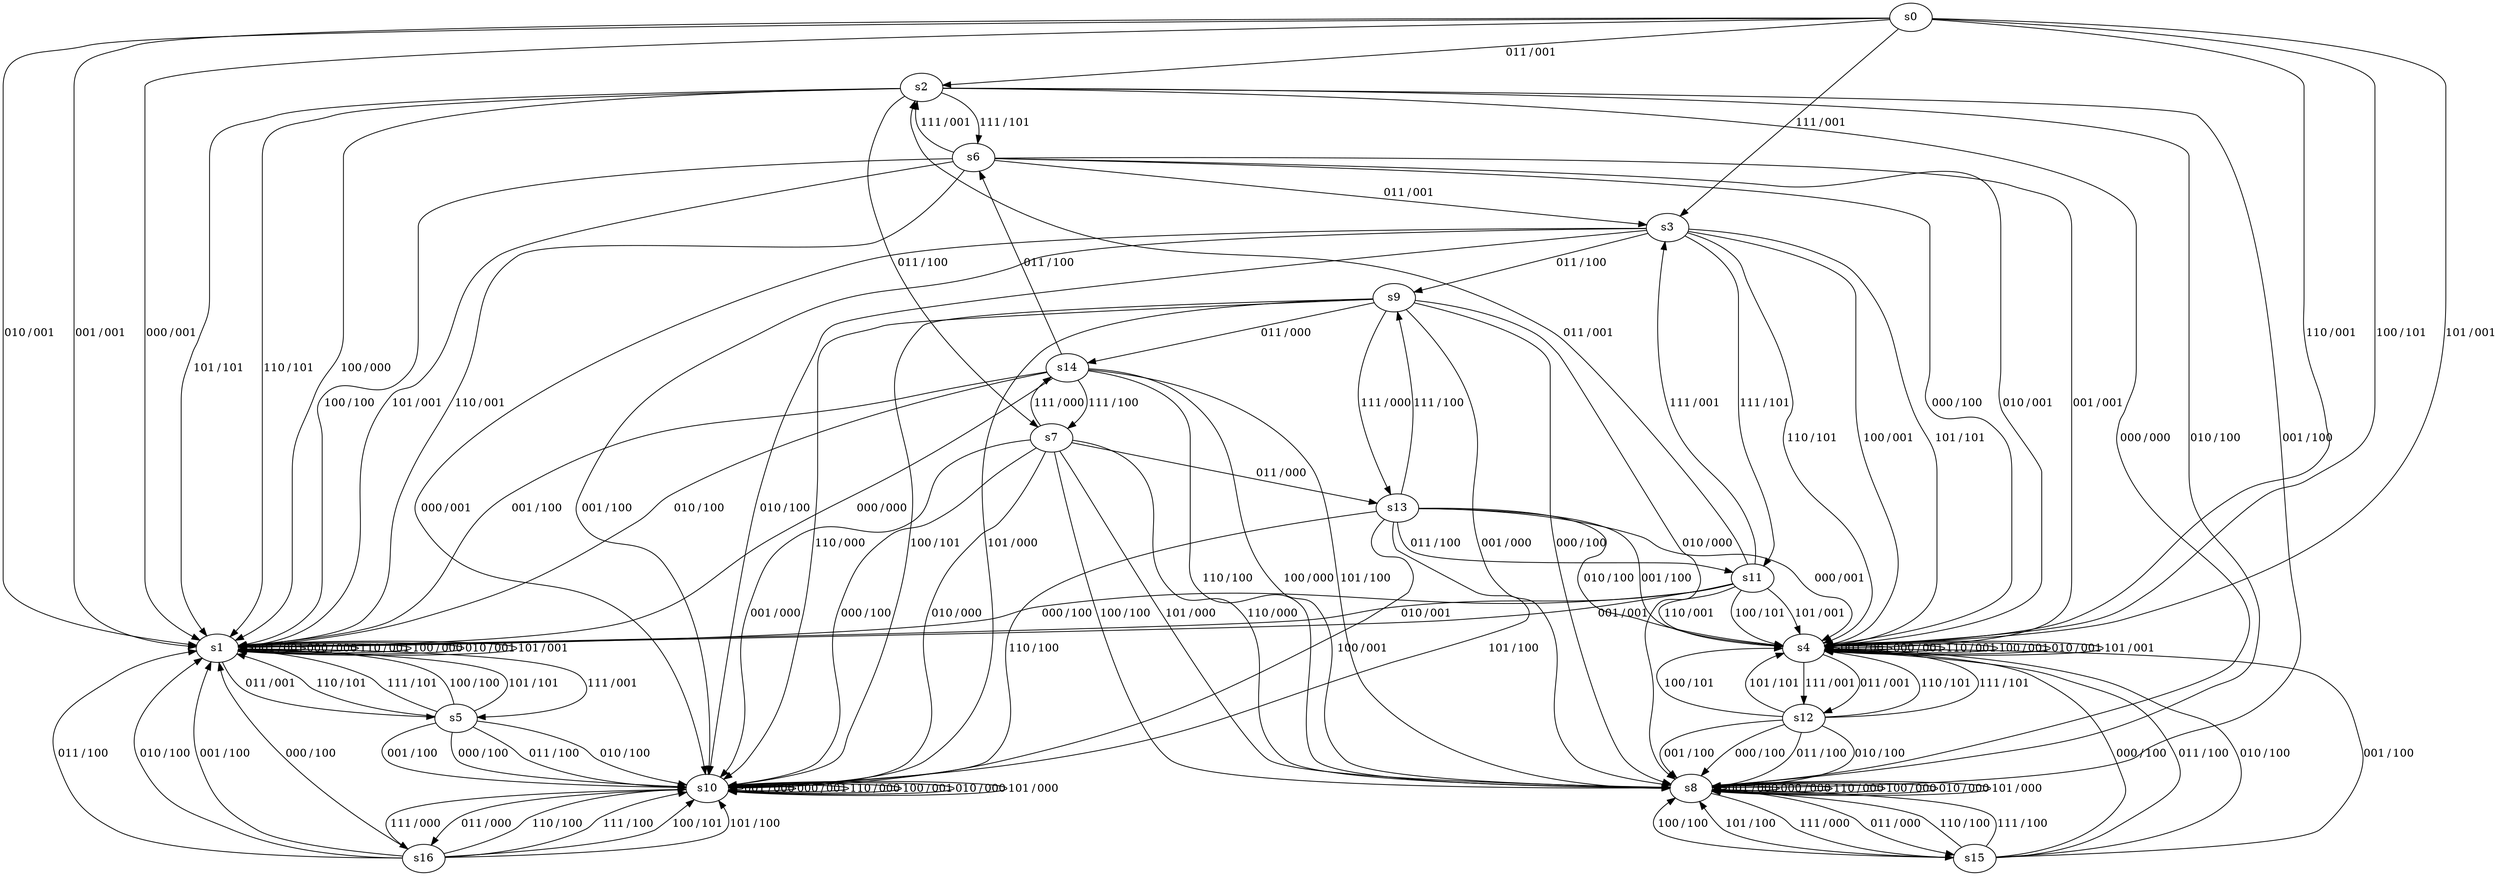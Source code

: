  /* 
    Lucie Matusova, xmatus21@stud.fit.vutbr.cz
    3.2.2014
 
    Result of active automata learning of
    the slave interface of Position Evaluation Unit
    (available in SVN: Projects/Robot/Robot Controller/robot_controller_ent/wishbone_bus/wb_peu_slave.vhd)
 
 TUV/XYZ (inputs/outputs):
   T = WE_I
   U = CYC_I 
   V = STB_I
   
   X = ACK_O
   Y = NOT_CYC_WRITE
   Z = NOT_CYC_READ

 */

digraph G {
label=""
s0
s1
s2
s3
s4
s5
s6
s7
s8
s9
s10
s11
s12
s13
s14
s15
s16
s0 [label="s0"];
s0 -> s1[label=<<table border="0" cellpadding="1" cellspacing="0"><tr><td>001</td><td>/</td><td>001</td></tr></table>>]
s0 -> s1[label=<<table border="0" cellpadding="1" cellspacing="0"><tr><td>000</td><td>/</td><td>001</td></tr></table>>]
s0 -> s4[label=<<table border="0" cellpadding="1" cellspacing="0"><tr><td>110</td><td>/</td><td>001</td></tr></table>>]
s0 -> s3[label=<<table border="0" cellpadding="1" cellspacing="0"><tr><td>111</td><td>/</td><td>001</td></tr></table>>]
s0 -> s2[label=<<table border="0" cellpadding="1" cellspacing="0"><tr><td>011</td><td>/</td><td>001</td></tr></table>>]
s0 -> s4[label=<<table border="0" cellpadding="1" cellspacing="0"><tr><td>100</td><td>/</td><td>101</td></tr></table>>]
s0 -> s1[label=<<table border="0" cellpadding="1" cellspacing="0"><tr><td>010</td><td>/</td><td>001</td></tr></table>>]
s0 -> s4[label=<<table border="0" cellpadding="1" cellspacing="0"><tr><td>101</td><td>/</td><td>001</td></tr></table>>]
s1 [label="s1"];
s1 -> s1[label=<<table border="0" cellpadding="1" cellspacing="0"><tr><td>001</td><td>/</td><td>001</td></tr></table>>]
s1 -> s1[label=<<table border="0" cellpadding="1" cellspacing="0"><tr><td>000</td><td>/</td><td>000</td></tr></table>>]
s1 -> s1[label=<<table border="0" cellpadding="1" cellspacing="0"><tr><td>110</td><td>/</td><td>001</td></tr></table>>]
s1 -> s5[label=<<table border="0" cellpadding="1" cellspacing="0"><tr><td>111</td><td>/</td><td>001</td></tr></table>>]
s1 -> s5[label=<<table border="0" cellpadding="1" cellspacing="0"><tr><td>011</td><td>/</td><td>001</td></tr></table>>]
s1 -> s1[label=<<table border="0" cellpadding="1" cellspacing="0"><tr><td>100</td><td>/</td><td>000</td></tr></table>>]
s1 -> s1[label=<<table border="0" cellpadding="1" cellspacing="0"><tr><td>010</td><td>/</td><td>001</td></tr></table>>]
s1 -> s1[label=<<table border="0" cellpadding="1" cellspacing="0"><tr><td>101</td><td>/</td><td>001</td></tr></table>>]
s2 [label="s2"];
s2 -> s8[label=<<table border="0" cellpadding="1" cellspacing="0"><tr><td>001</td><td>/</td><td>100</td></tr></table>>]
s2 -> s8[label=<<table border="0" cellpadding="1" cellspacing="0"><tr><td>000</td><td>/</td><td>000</td></tr></table>>]
s2 -> s1[label=<<table border="0" cellpadding="1" cellspacing="0"><tr><td>110</td><td>/</td><td>101</td></tr></table>>]
s2 -> s6[label=<<table border="0" cellpadding="1" cellspacing="0"><tr><td>111</td><td>/</td><td>101</td></tr></table>>]
s2 -> s7[label=<<table border="0" cellpadding="1" cellspacing="0"><tr><td>011</td><td>/</td><td>100</td></tr></table>>]
s2 -> s1[label=<<table border="0" cellpadding="1" cellspacing="0"><tr><td>100</td><td>/</td><td>000</td></tr></table>>]
s2 -> s8[label=<<table border="0" cellpadding="1" cellspacing="0"><tr><td>010</td><td>/</td><td>100</td></tr></table>>]
s2 -> s1[label=<<table border="0" cellpadding="1" cellspacing="0"><tr><td>101</td><td>/</td><td>101</td></tr></table>>]
s3 [label="s3"];
s3 -> s10[label=<<table border="0" cellpadding="1" cellspacing="0"><tr><td>001</td><td>/</td><td>100</td></tr></table>>]
s3 -> s10[label=<<table border="0" cellpadding="1" cellspacing="0"><tr><td>000</td><td>/</td><td>001</td></tr></table>>]
s3 -> s4[label=<<table border="0" cellpadding="1" cellspacing="0"><tr><td>110</td><td>/</td><td>101</td></tr></table>>]
s3 -> s11[label=<<table border="0" cellpadding="1" cellspacing="0"><tr><td>111</td><td>/</td><td>101</td></tr></table>>]
s3 -> s9[label=<<table border="0" cellpadding="1" cellspacing="0"><tr><td>011</td><td>/</td><td>100</td></tr></table>>]
s3 -> s4[label=<<table border="0" cellpadding="1" cellspacing="0"><tr><td>100</td><td>/</td><td>001</td></tr></table>>]
s3 -> s10[label=<<table border="0" cellpadding="1" cellspacing="0"><tr><td>010</td><td>/</td><td>100</td></tr></table>>]
s3 -> s4[label=<<table border="0" cellpadding="1" cellspacing="0"><tr><td>101</td><td>/</td><td>101</td></tr></table>>]
s4 [label="s4"];
s4 -> s4[label=<<table border="0" cellpadding="1" cellspacing="0"><tr><td>001</td><td>/</td><td>001</td></tr></table>>]
s4 -> s4[label=<<table border="0" cellpadding="1" cellspacing="0"><tr><td>000</td><td>/</td><td>001</td></tr></table>>]
s4 -> s4[label=<<table border="0" cellpadding="1" cellspacing="0"><tr><td>110</td><td>/</td><td>001</td></tr></table>>]
s4 -> s12[label=<<table border="0" cellpadding="1" cellspacing="0"><tr><td>111</td><td>/</td><td>001</td></tr></table>>]
s4 -> s12[label=<<table border="0" cellpadding="1" cellspacing="0"><tr><td>011</td><td>/</td><td>001</td></tr></table>>]
s4 -> s4[label=<<table border="0" cellpadding="1" cellspacing="0"><tr><td>100</td><td>/</td><td>001</td></tr></table>>]
s4 -> s4[label=<<table border="0" cellpadding="1" cellspacing="0"><tr><td>010</td><td>/</td><td>001</td></tr></table>>]
s4 -> s4[label=<<table border="0" cellpadding="1" cellspacing="0"><tr><td>101</td><td>/</td><td>001</td></tr></table>>]
s5 [label="s5"];
s5 -> s10[label=<<table border="0" cellpadding="1" cellspacing="0"><tr><td>001</td><td>/</td><td>100</td></tr></table>>]
s5 -> s10[label=<<table border="0" cellpadding="1" cellspacing="0"><tr><td>000</td><td>/</td><td>100</td></tr></table>>]
s5 -> s1[label=<<table border="0" cellpadding="1" cellspacing="0"><tr><td>110</td><td>/</td><td>101</td></tr></table>>]
s5 -> s1[label=<<table border="0" cellpadding="1" cellspacing="0"><tr><td>111</td><td>/</td><td>101</td></tr></table>>]
s5 -> s10[label=<<table border="0" cellpadding="1" cellspacing="0"><tr><td>011</td><td>/</td><td>100</td></tr></table>>]
s5 -> s1[label=<<table border="0" cellpadding="1" cellspacing="0"><tr><td>100</td><td>/</td><td>100</td></tr></table>>]
s5 -> s10[label=<<table border="0" cellpadding="1" cellspacing="0"><tr><td>010</td><td>/</td><td>100</td></tr></table>>]
s5 -> s1[label=<<table border="0" cellpadding="1" cellspacing="0"><tr><td>101</td><td>/</td><td>101</td></tr></table>>]
s6 [label="s6"];
s6 -> s4[label=<<table border="0" cellpadding="1" cellspacing="0"><tr><td>001</td><td>/</td><td>001</td></tr></table>>]
s6 -> s4[label=<<table border="0" cellpadding="1" cellspacing="0"><tr><td>000</td><td>/</td><td>100</td></tr></table>>]
s6 -> s1[label=<<table border="0" cellpadding="1" cellspacing="0"><tr><td>110</td><td>/</td><td>001</td></tr></table>>]
s6 -> s2[label=<<table border="0" cellpadding="1" cellspacing="0"><tr><td>111</td><td>/</td><td>001</td></tr></table>>]
s6 -> s3[label=<<table border="0" cellpadding="1" cellspacing="0"><tr><td>011</td><td>/</td><td>001</td></tr></table>>]
s6 -> s1[label=<<table border="0" cellpadding="1" cellspacing="0"><tr><td>100</td><td>/</td><td>100</td></tr></table>>]
s6 -> s4[label=<<table border="0" cellpadding="1" cellspacing="0"><tr><td>010</td><td>/</td><td>001</td></tr></table>>]
s6 -> s1[label=<<table border="0" cellpadding="1" cellspacing="0"><tr><td>101</td><td>/</td><td>001</td></tr></table>>]
s7 [label="s7"];
s7 -> s10[label=<<table border="0" cellpadding="1" cellspacing="0"><tr><td>001</td><td>/</td><td>000</td></tr></table>>]
s7 -> s10[label=<<table border="0" cellpadding="1" cellspacing="0"><tr><td>000</td><td>/</td><td>100</td></tr></table>>]
s7 -> s8[label=<<table border="0" cellpadding="1" cellspacing="0"><tr><td>110</td><td>/</td><td>000</td></tr></table>>]
s7 -> s14[label=<<table border="0" cellpadding="1" cellspacing="0"><tr><td>111</td><td>/</td><td>000</td></tr></table>>]
s7 -> s13[label=<<table border="0" cellpadding="1" cellspacing="0"><tr><td>011</td><td>/</td><td>000</td></tr></table>>]
s7 -> s8[label=<<table border="0" cellpadding="1" cellspacing="0"><tr><td>100</td><td>/</td><td>100</td></tr></table>>]
s7 -> s10[label=<<table border="0" cellpadding="1" cellspacing="0"><tr><td>010</td><td>/</td><td>000</td></tr></table>>]
s7 -> s8[label=<<table border="0" cellpadding="1" cellspacing="0"><tr><td>101</td><td>/</td><td>000</td></tr></table>>]
s8 [label="s8"];
s8 -> s8[label=<<table border="0" cellpadding="1" cellspacing="0"><tr><td>001</td><td>/</td><td>000</td></tr></table>>]
s8 -> s8[label=<<table border="0" cellpadding="1" cellspacing="0"><tr><td>000</td><td>/</td><td>000</td></tr></table>>]
s8 -> s8[label=<<table border="0" cellpadding="1" cellspacing="0"><tr><td>110</td><td>/</td><td>000</td></tr></table>>]
s8 -> s15[label=<<table border="0" cellpadding="1" cellspacing="0"><tr><td>111</td><td>/</td><td>000</td></tr></table>>]
s8 -> s15[label=<<table border="0" cellpadding="1" cellspacing="0"><tr><td>011</td><td>/</td><td>000</td></tr></table>>]
s8 -> s8[label=<<table border="0" cellpadding="1" cellspacing="0"><tr><td>100</td><td>/</td><td>000</td></tr></table>>]
s8 -> s8[label=<<table border="0" cellpadding="1" cellspacing="0"><tr><td>010</td><td>/</td><td>000</td></tr></table>>]
s8 -> s8[label=<<table border="0" cellpadding="1" cellspacing="0"><tr><td>101</td><td>/</td><td>000</td></tr></table>>]
s9 [label="s9"];
s9 -> s8[label=<<table border="0" cellpadding="1" cellspacing="0"><tr><td>001</td><td>/</td><td>000</td></tr></table>>]
s9 -> s8[label=<<table border="0" cellpadding="1" cellspacing="0"><tr><td>000</td><td>/</td><td>100</td></tr></table>>]
s9 -> s10[label=<<table border="0" cellpadding="1" cellspacing="0"><tr><td>110</td><td>/</td><td>000</td></tr></table>>]
s9 -> s13[label=<<table border="0" cellpadding="1" cellspacing="0"><tr><td>111</td><td>/</td><td>000</td></tr></table>>]
s9 -> s14[label=<<table border="0" cellpadding="1" cellspacing="0"><tr><td>011</td><td>/</td><td>000</td></tr></table>>]
s9 -> s10[label=<<table border="0" cellpadding="1" cellspacing="0"><tr><td>100</td><td>/</td><td>101</td></tr></table>>]
s9 -> s8[label=<<table border="0" cellpadding="1" cellspacing="0"><tr><td>010</td><td>/</td><td>000</td></tr></table>>]
s9 -> s10[label=<<table border="0" cellpadding="1" cellspacing="0"><tr><td>101</td><td>/</td><td>000</td></tr></table>>]
s10 [label="s10"];
s10 -> s10[label=<<table border="0" cellpadding="1" cellspacing="0"><tr><td>001</td><td>/</td><td>000</td></tr></table>>]
s10 -> s10[label=<<table border="0" cellpadding="1" cellspacing="0"><tr><td>000</td><td>/</td><td>001</td></tr></table>>]
s10 -> s10[label=<<table border="0" cellpadding="1" cellspacing="0"><tr><td>110</td><td>/</td><td>000</td></tr></table>>]
s10 -> s16[label=<<table border="0" cellpadding="1" cellspacing="0"><tr><td>111</td><td>/</td><td>000</td></tr></table>>]
s10 -> s16[label=<<table border="0" cellpadding="1" cellspacing="0"><tr><td>011</td><td>/</td><td>000</td></tr></table>>]
s10 -> s10[label=<<table border="0" cellpadding="1" cellspacing="0"><tr><td>100</td><td>/</td><td>001</td></tr></table>>]
s10 -> s10[label=<<table border="0" cellpadding="1" cellspacing="0"><tr><td>010</td><td>/</td><td>000</td></tr></table>>]
s10 -> s10[label=<<table border="0" cellpadding="1" cellspacing="0"><tr><td>101</td><td>/</td><td>000</td></tr></table>>]
s11 [label="s11"];
s11 -> s1[label=<<table border="0" cellpadding="1" cellspacing="0"><tr><td>001</td><td>/</td><td>001</td></tr></table>>]
s11 -> s1[label=<<table border="0" cellpadding="1" cellspacing="0"><tr><td>000</td><td>/</td><td>100</td></tr></table>>]
s11 -> s4[label=<<table border="0" cellpadding="1" cellspacing="0"><tr><td>110</td><td>/</td><td>001</td></tr></table>>]
s11 -> s3[label=<<table border="0" cellpadding="1" cellspacing="0"><tr><td>111</td><td>/</td><td>001</td></tr></table>>]
s11 -> s2[label=<<table border="0" cellpadding="1" cellspacing="0"><tr><td>011</td><td>/</td><td>001</td></tr></table>>]
s11 -> s4[label=<<table border="0" cellpadding="1" cellspacing="0"><tr><td>100</td><td>/</td><td>101</td></tr></table>>]
s11 -> s1[label=<<table border="0" cellpadding="1" cellspacing="0"><tr><td>010</td><td>/</td><td>001</td></tr></table>>]
s11 -> s4[label=<<table border="0" cellpadding="1" cellspacing="0"><tr><td>101</td><td>/</td><td>001</td></tr></table>>]
s12 [label="s12"];
s12 -> s8[label=<<table border="0" cellpadding="1" cellspacing="0"><tr><td>001</td><td>/</td><td>100</td></tr></table>>]
s12 -> s8[label=<<table border="0" cellpadding="1" cellspacing="0"><tr><td>000</td><td>/</td><td>100</td></tr></table>>]
s12 -> s4[label=<<table border="0" cellpadding="1" cellspacing="0"><tr><td>110</td><td>/</td><td>101</td></tr></table>>]
s12 -> s4[label=<<table border="0" cellpadding="1" cellspacing="0"><tr><td>111</td><td>/</td><td>101</td></tr></table>>]
s12 -> s8[label=<<table border="0" cellpadding="1" cellspacing="0"><tr><td>011</td><td>/</td><td>100</td></tr></table>>]
s12 -> s4[label=<<table border="0" cellpadding="1" cellspacing="0"><tr><td>100</td><td>/</td><td>101</td></tr></table>>]
s12 -> s8[label=<<table border="0" cellpadding="1" cellspacing="0"><tr><td>010</td><td>/</td><td>100</td></tr></table>>]
s12 -> s4[label=<<table border="0" cellpadding="1" cellspacing="0"><tr><td>101</td><td>/</td><td>101</td></tr></table>>]
s13 [label="s13"];
s13 -> s4[label=<<table border="0" cellpadding="1" cellspacing="0"><tr><td>001</td><td>/</td><td>100</td></tr></table>>]
s13 -> s4[label=<<table border="0" cellpadding="1" cellspacing="0"><tr><td>000</td><td>/</td><td>001</td></tr></table>>]
s13 -> s10[label=<<table border="0" cellpadding="1" cellspacing="0"><tr><td>110</td><td>/</td><td>100</td></tr></table>>]
s13 -> s9[label=<<table border="0" cellpadding="1" cellspacing="0"><tr><td>111</td><td>/</td><td>100</td></tr></table>>]
s13 -> s11[label=<<table border="0" cellpadding="1" cellspacing="0"><tr><td>011</td><td>/</td><td>100</td></tr></table>>]
s13 -> s10[label=<<table border="0" cellpadding="1" cellspacing="0"><tr><td>100</td><td>/</td><td>001</td></tr></table>>]
s13 -> s4[label=<<table border="0" cellpadding="1" cellspacing="0"><tr><td>010</td><td>/</td><td>100</td></tr></table>>]
s13 -> s10[label=<<table border="0" cellpadding="1" cellspacing="0"><tr><td>101</td><td>/</td><td>100</td></tr></table>>]
s14 [label="s14"];
s14 -> s1[label=<<table border="0" cellpadding="1" cellspacing="0"><tr><td>001</td><td>/</td><td>100</td></tr></table>>]
s14 -> s1[label=<<table border="0" cellpadding="1" cellspacing="0"><tr><td>000</td><td>/</td><td>000</td></tr></table>>]
s14 -> s8[label=<<table border="0" cellpadding="1" cellspacing="0"><tr><td>110</td><td>/</td><td>100</td></tr></table>>]
s14 -> s7[label=<<table border="0" cellpadding="1" cellspacing="0"><tr><td>111</td><td>/</td><td>100</td></tr></table>>]
s14 -> s6[label=<<table border="0" cellpadding="1" cellspacing="0"><tr><td>011</td><td>/</td><td>100</td></tr></table>>]
s14 -> s8[label=<<table border="0" cellpadding="1" cellspacing="0"><tr><td>100</td><td>/</td><td>000</td></tr></table>>]
s14 -> s1[label=<<table border="0" cellpadding="1" cellspacing="0"><tr><td>010</td><td>/</td><td>100</td></tr></table>>]
s14 -> s8[label=<<table border="0" cellpadding="1" cellspacing="0"><tr><td>101</td><td>/</td><td>100</td></tr></table>>]
s15 [label="s15"];
s15 -> s4[label=<<table border="0" cellpadding="1" cellspacing="0"><tr><td>001</td><td>/</td><td>100</td></tr></table>>]
s15 -> s4[label=<<table border="0" cellpadding="1" cellspacing="0"><tr><td>000</td><td>/</td><td>100</td></tr></table>>]
s15 -> s8[label=<<table border="0" cellpadding="1" cellspacing="0"><tr><td>110</td><td>/</td><td>100</td></tr></table>>]
s15 -> s8[label=<<table border="0" cellpadding="1" cellspacing="0"><tr><td>111</td><td>/</td><td>100</td></tr></table>>]
s15 -> s4[label=<<table border="0" cellpadding="1" cellspacing="0"><tr><td>011</td><td>/</td><td>100</td></tr></table>>]
s15 -> s8[label=<<table border="0" cellpadding="1" cellspacing="0"><tr><td>100</td><td>/</td><td>100</td></tr></table>>]
s15 -> s4[label=<<table border="0" cellpadding="1" cellspacing="0"><tr><td>010</td><td>/</td><td>100</td></tr></table>>]
s15 -> s8[label=<<table border="0" cellpadding="1" cellspacing="0"><tr><td>101</td><td>/</td><td>100</td></tr></table>>]
s16 [label="s16"];
s16 -> s1[label=<<table border="0" cellpadding="1" cellspacing="0"><tr><td>001</td><td>/</td><td>100</td></tr></table>>]
s16 -> s1[label=<<table border="0" cellpadding="1" cellspacing="0"><tr><td>000</td><td>/</td><td>100</td></tr></table>>]
s16 -> s10[label=<<table border="0" cellpadding="1" cellspacing="0"><tr><td>110</td><td>/</td><td>100</td></tr></table>>]
s16 -> s10[label=<<table border="0" cellpadding="1" cellspacing="0"><tr><td>111</td><td>/</td><td>100</td></tr></table>>]
s16 -> s1[label=<<table border="0" cellpadding="1" cellspacing="0"><tr><td>011</td><td>/</td><td>100</td></tr></table>>]
s16 -> s10[label=<<table border="0" cellpadding="1" cellspacing="0"><tr><td>100</td><td>/</td><td>101</td></tr></table>>]
s16 -> s1[label=<<table border="0" cellpadding="1" cellspacing="0"><tr><td>010</td><td>/</td><td>100</td></tr></table>>]
s16 -> s10[label=<<table border="0" cellpadding="1" cellspacing="0"><tr><td>101</td><td>/</td><td>100</td></tr></table>>]
}
